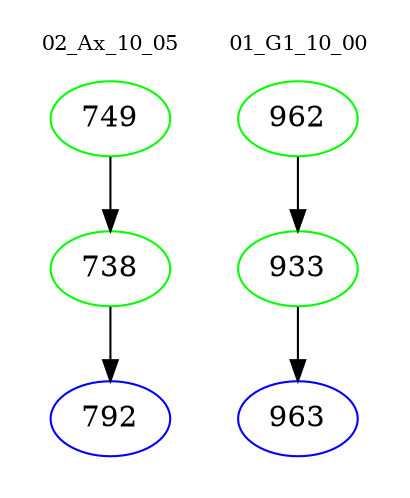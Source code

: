 digraph{
subgraph cluster_0 {
color = white
label = "02_Ax_10_05";
fontsize=10;
T0_749 [label="749", color="green"]
T0_749 -> T0_738 [color="black"]
T0_738 [label="738", color="green"]
T0_738 -> T0_792 [color="black"]
T0_792 [label="792", color="blue"]
}
subgraph cluster_1 {
color = white
label = "01_G1_10_00";
fontsize=10;
T1_962 [label="962", color="green"]
T1_962 -> T1_933 [color="black"]
T1_933 [label="933", color="green"]
T1_933 -> T1_963 [color="black"]
T1_963 [label="963", color="blue"]
}
}
